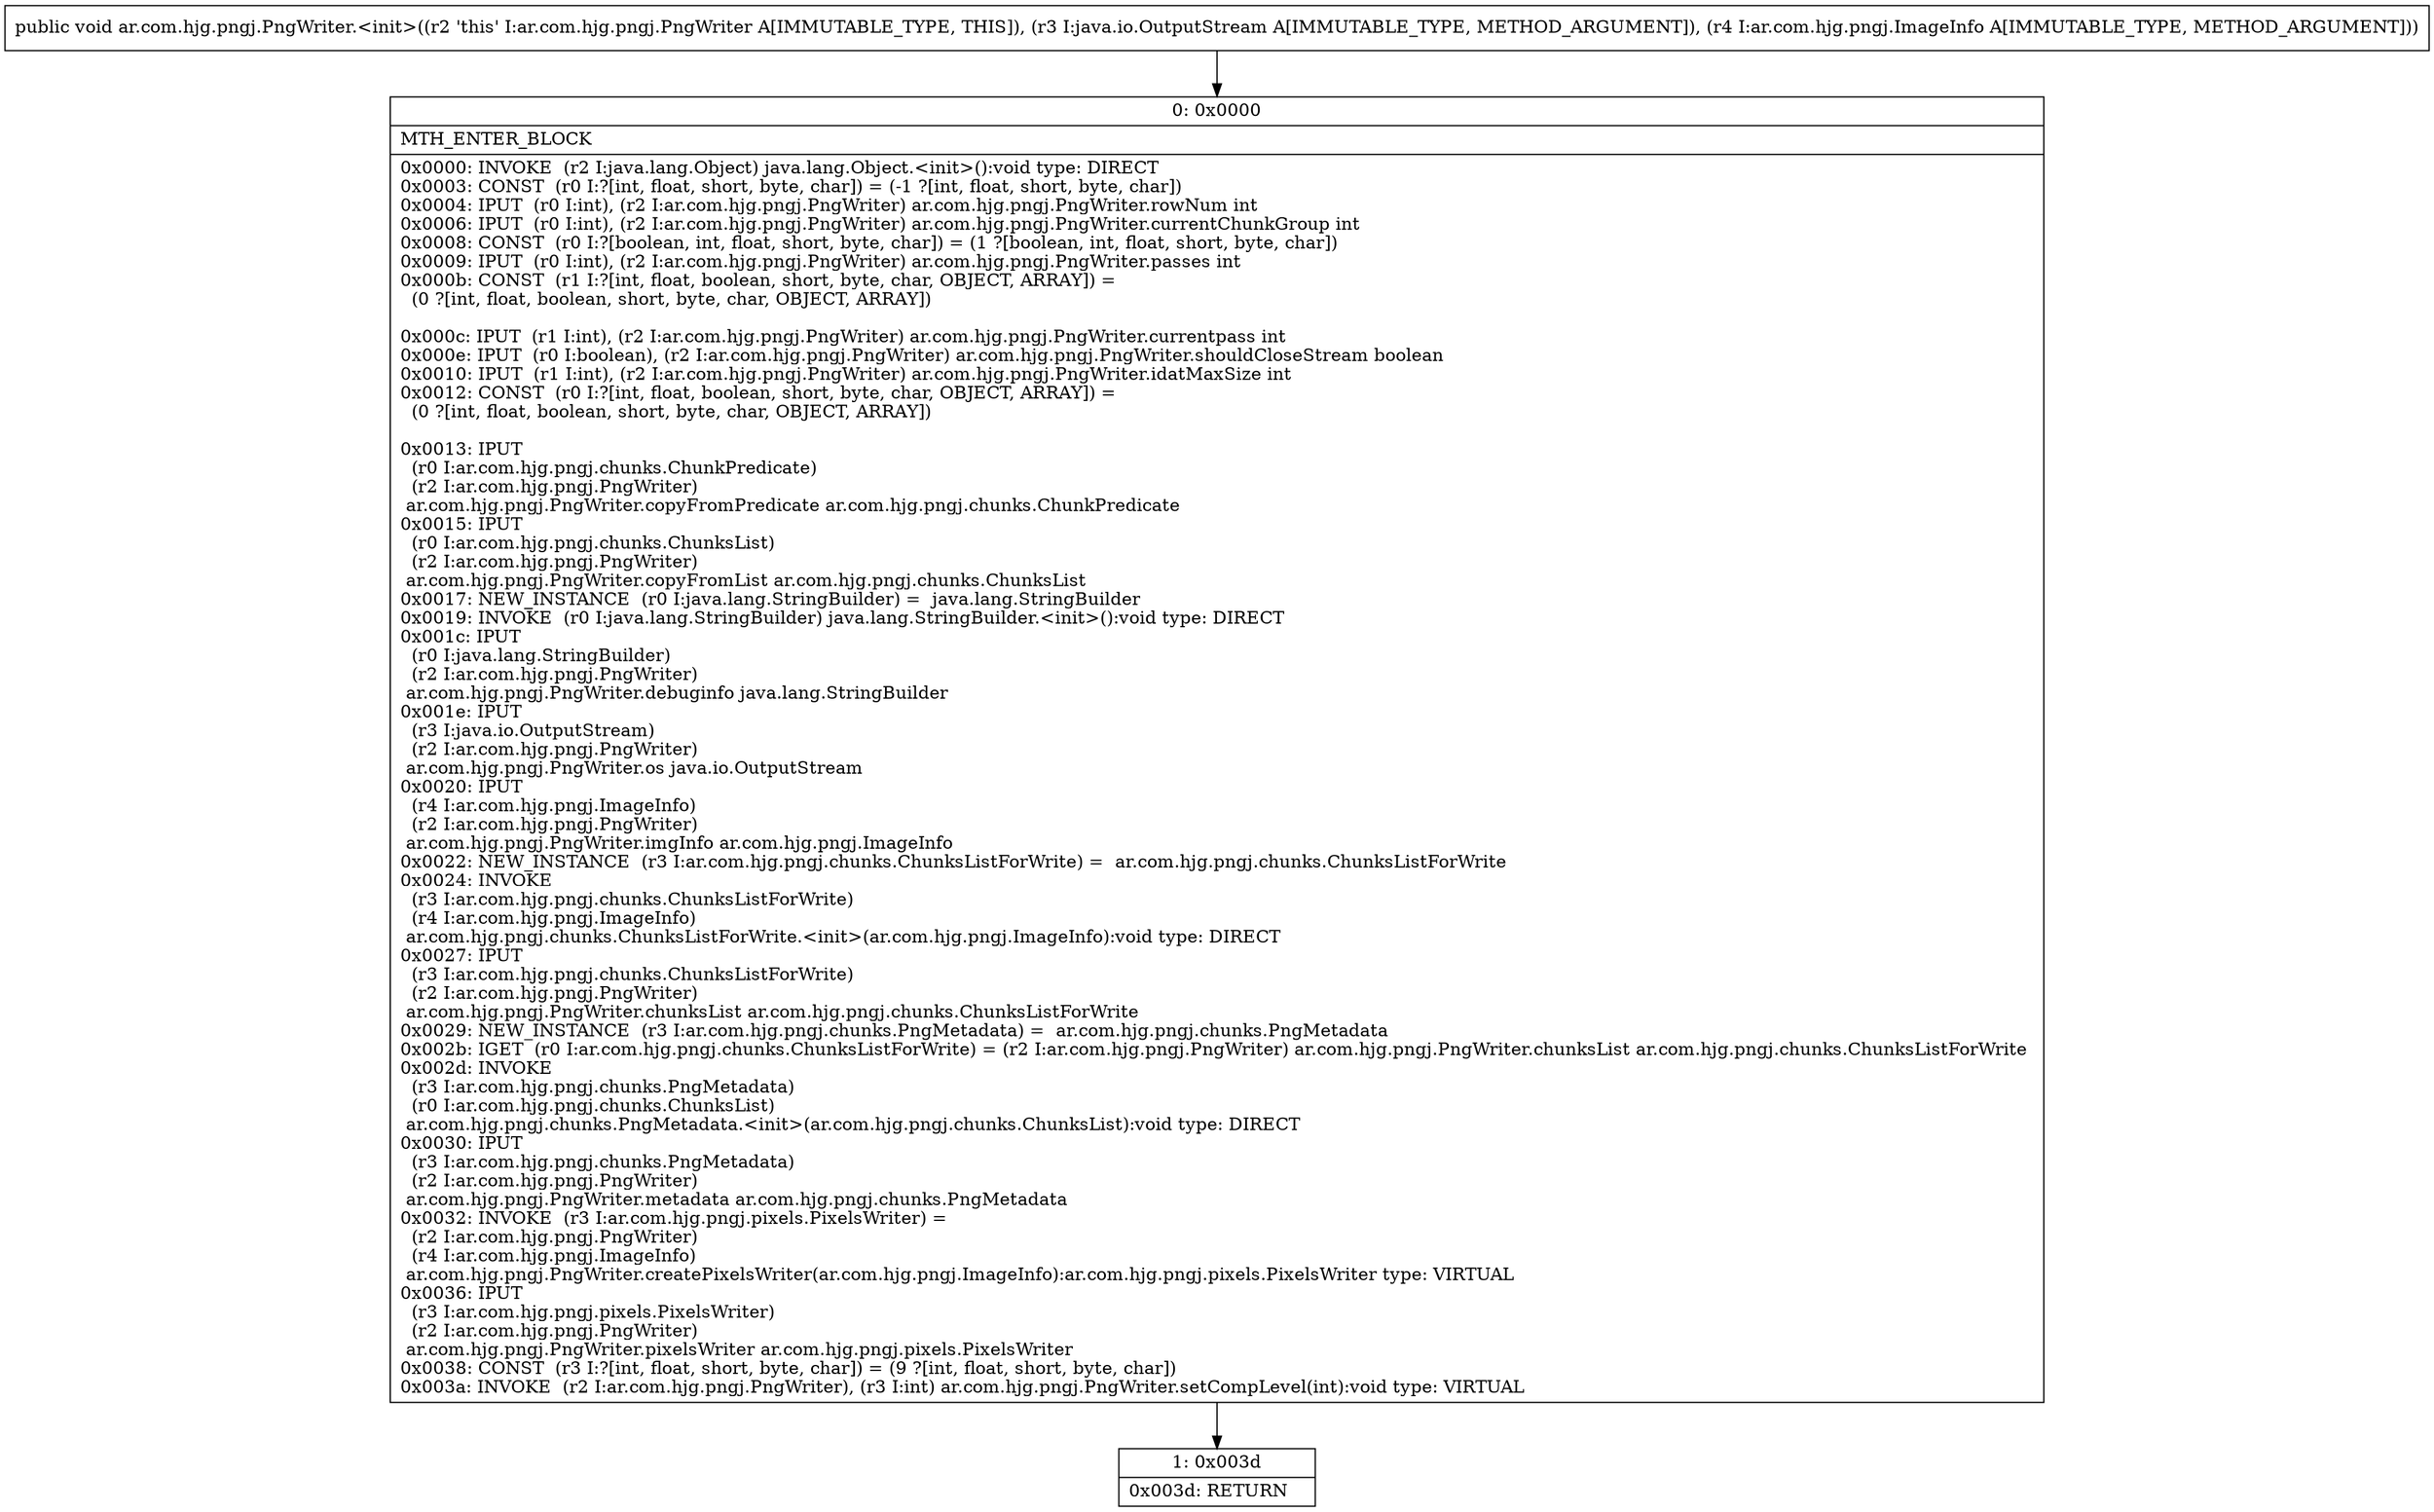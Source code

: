 digraph "CFG forar.com.hjg.pngj.PngWriter.\<init\>(Ljava\/io\/OutputStream;Lar\/com\/hjg\/pngj\/ImageInfo;)V" {
Node_0 [shape=record,label="{0\:\ 0x0000|MTH_ENTER_BLOCK\l|0x0000: INVOKE  (r2 I:java.lang.Object) java.lang.Object.\<init\>():void type: DIRECT \l0x0003: CONST  (r0 I:?[int, float, short, byte, char]) = (\-1 ?[int, float, short, byte, char]) \l0x0004: IPUT  (r0 I:int), (r2 I:ar.com.hjg.pngj.PngWriter) ar.com.hjg.pngj.PngWriter.rowNum int \l0x0006: IPUT  (r0 I:int), (r2 I:ar.com.hjg.pngj.PngWriter) ar.com.hjg.pngj.PngWriter.currentChunkGroup int \l0x0008: CONST  (r0 I:?[boolean, int, float, short, byte, char]) = (1 ?[boolean, int, float, short, byte, char]) \l0x0009: IPUT  (r0 I:int), (r2 I:ar.com.hjg.pngj.PngWriter) ar.com.hjg.pngj.PngWriter.passes int \l0x000b: CONST  (r1 I:?[int, float, boolean, short, byte, char, OBJECT, ARRAY]) = \l  (0 ?[int, float, boolean, short, byte, char, OBJECT, ARRAY])\l \l0x000c: IPUT  (r1 I:int), (r2 I:ar.com.hjg.pngj.PngWriter) ar.com.hjg.pngj.PngWriter.currentpass int \l0x000e: IPUT  (r0 I:boolean), (r2 I:ar.com.hjg.pngj.PngWriter) ar.com.hjg.pngj.PngWriter.shouldCloseStream boolean \l0x0010: IPUT  (r1 I:int), (r2 I:ar.com.hjg.pngj.PngWriter) ar.com.hjg.pngj.PngWriter.idatMaxSize int \l0x0012: CONST  (r0 I:?[int, float, boolean, short, byte, char, OBJECT, ARRAY]) = \l  (0 ?[int, float, boolean, short, byte, char, OBJECT, ARRAY])\l \l0x0013: IPUT  \l  (r0 I:ar.com.hjg.pngj.chunks.ChunkPredicate)\l  (r2 I:ar.com.hjg.pngj.PngWriter)\l ar.com.hjg.pngj.PngWriter.copyFromPredicate ar.com.hjg.pngj.chunks.ChunkPredicate \l0x0015: IPUT  \l  (r0 I:ar.com.hjg.pngj.chunks.ChunksList)\l  (r2 I:ar.com.hjg.pngj.PngWriter)\l ar.com.hjg.pngj.PngWriter.copyFromList ar.com.hjg.pngj.chunks.ChunksList \l0x0017: NEW_INSTANCE  (r0 I:java.lang.StringBuilder) =  java.lang.StringBuilder \l0x0019: INVOKE  (r0 I:java.lang.StringBuilder) java.lang.StringBuilder.\<init\>():void type: DIRECT \l0x001c: IPUT  \l  (r0 I:java.lang.StringBuilder)\l  (r2 I:ar.com.hjg.pngj.PngWriter)\l ar.com.hjg.pngj.PngWriter.debuginfo java.lang.StringBuilder \l0x001e: IPUT  \l  (r3 I:java.io.OutputStream)\l  (r2 I:ar.com.hjg.pngj.PngWriter)\l ar.com.hjg.pngj.PngWriter.os java.io.OutputStream \l0x0020: IPUT  \l  (r4 I:ar.com.hjg.pngj.ImageInfo)\l  (r2 I:ar.com.hjg.pngj.PngWriter)\l ar.com.hjg.pngj.PngWriter.imgInfo ar.com.hjg.pngj.ImageInfo \l0x0022: NEW_INSTANCE  (r3 I:ar.com.hjg.pngj.chunks.ChunksListForWrite) =  ar.com.hjg.pngj.chunks.ChunksListForWrite \l0x0024: INVOKE  \l  (r3 I:ar.com.hjg.pngj.chunks.ChunksListForWrite)\l  (r4 I:ar.com.hjg.pngj.ImageInfo)\l ar.com.hjg.pngj.chunks.ChunksListForWrite.\<init\>(ar.com.hjg.pngj.ImageInfo):void type: DIRECT \l0x0027: IPUT  \l  (r3 I:ar.com.hjg.pngj.chunks.ChunksListForWrite)\l  (r2 I:ar.com.hjg.pngj.PngWriter)\l ar.com.hjg.pngj.PngWriter.chunksList ar.com.hjg.pngj.chunks.ChunksListForWrite \l0x0029: NEW_INSTANCE  (r3 I:ar.com.hjg.pngj.chunks.PngMetadata) =  ar.com.hjg.pngj.chunks.PngMetadata \l0x002b: IGET  (r0 I:ar.com.hjg.pngj.chunks.ChunksListForWrite) = (r2 I:ar.com.hjg.pngj.PngWriter) ar.com.hjg.pngj.PngWriter.chunksList ar.com.hjg.pngj.chunks.ChunksListForWrite \l0x002d: INVOKE  \l  (r3 I:ar.com.hjg.pngj.chunks.PngMetadata)\l  (r0 I:ar.com.hjg.pngj.chunks.ChunksList)\l ar.com.hjg.pngj.chunks.PngMetadata.\<init\>(ar.com.hjg.pngj.chunks.ChunksList):void type: DIRECT \l0x0030: IPUT  \l  (r3 I:ar.com.hjg.pngj.chunks.PngMetadata)\l  (r2 I:ar.com.hjg.pngj.PngWriter)\l ar.com.hjg.pngj.PngWriter.metadata ar.com.hjg.pngj.chunks.PngMetadata \l0x0032: INVOKE  (r3 I:ar.com.hjg.pngj.pixels.PixelsWriter) = \l  (r2 I:ar.com.hjg.pngj.PngWriter)\l  (r4 I:ar.com.hjg.pngj.ImageInfo)\l ar.com.hjg.pngj.PngWriter.createPixelsWriter(ar.com.hjg.pngj.ImageInfo):ar.com.hjg.pngj.pixels.PixelsWriter type: VIRTUAL \l0x0036: IPUT  \l  (r3 I:ar.com.hjg.pngj.pixels.PixelsWriter)\l  (r2 I:ar.com.hjg.pngj.PngWriter)\l ar.com.hjg.pngj.PngWriter.pixelsWriter ar.com.hjg.pngj.pixels.PixelsWriter \l0x0038: CONST  (r3 I:?[int, float, short, byte, char]) = (9 ?[int, float, short, byte, char]) \l0x003a: INVOKE  (r2 I:ar.com.hjg.pngj.PngWriter), (r3 I:int) ar.com.hjg.pngj.PngWriter.setCompLevel(int):void type: VIRTUAL \l}"];
Node_1 [shape=record,label="{1\:\ 0x003d|0x003d: RETURN   \l}"];
MethodNode[shape=record,label="{public void ar.com.hjg.pngj.PngWriter.\<init\>((r2 'this' I:ar.com.hjg.pngj.PngWriter A[IMMUTABLE_TYPE, THIS]), (r3 I:java.io.OutputStream A[IMMUTABLE_TYPE, METHOD_ARGUMENT]), (r4 I:ar.com.hjg.pngj.ImageInfo A[IMMUTABLE_TYPE, METHOD_ARGUMENT])) }"];
MethodNode -> Node_0;
Node_0 -> Node_1;
}

